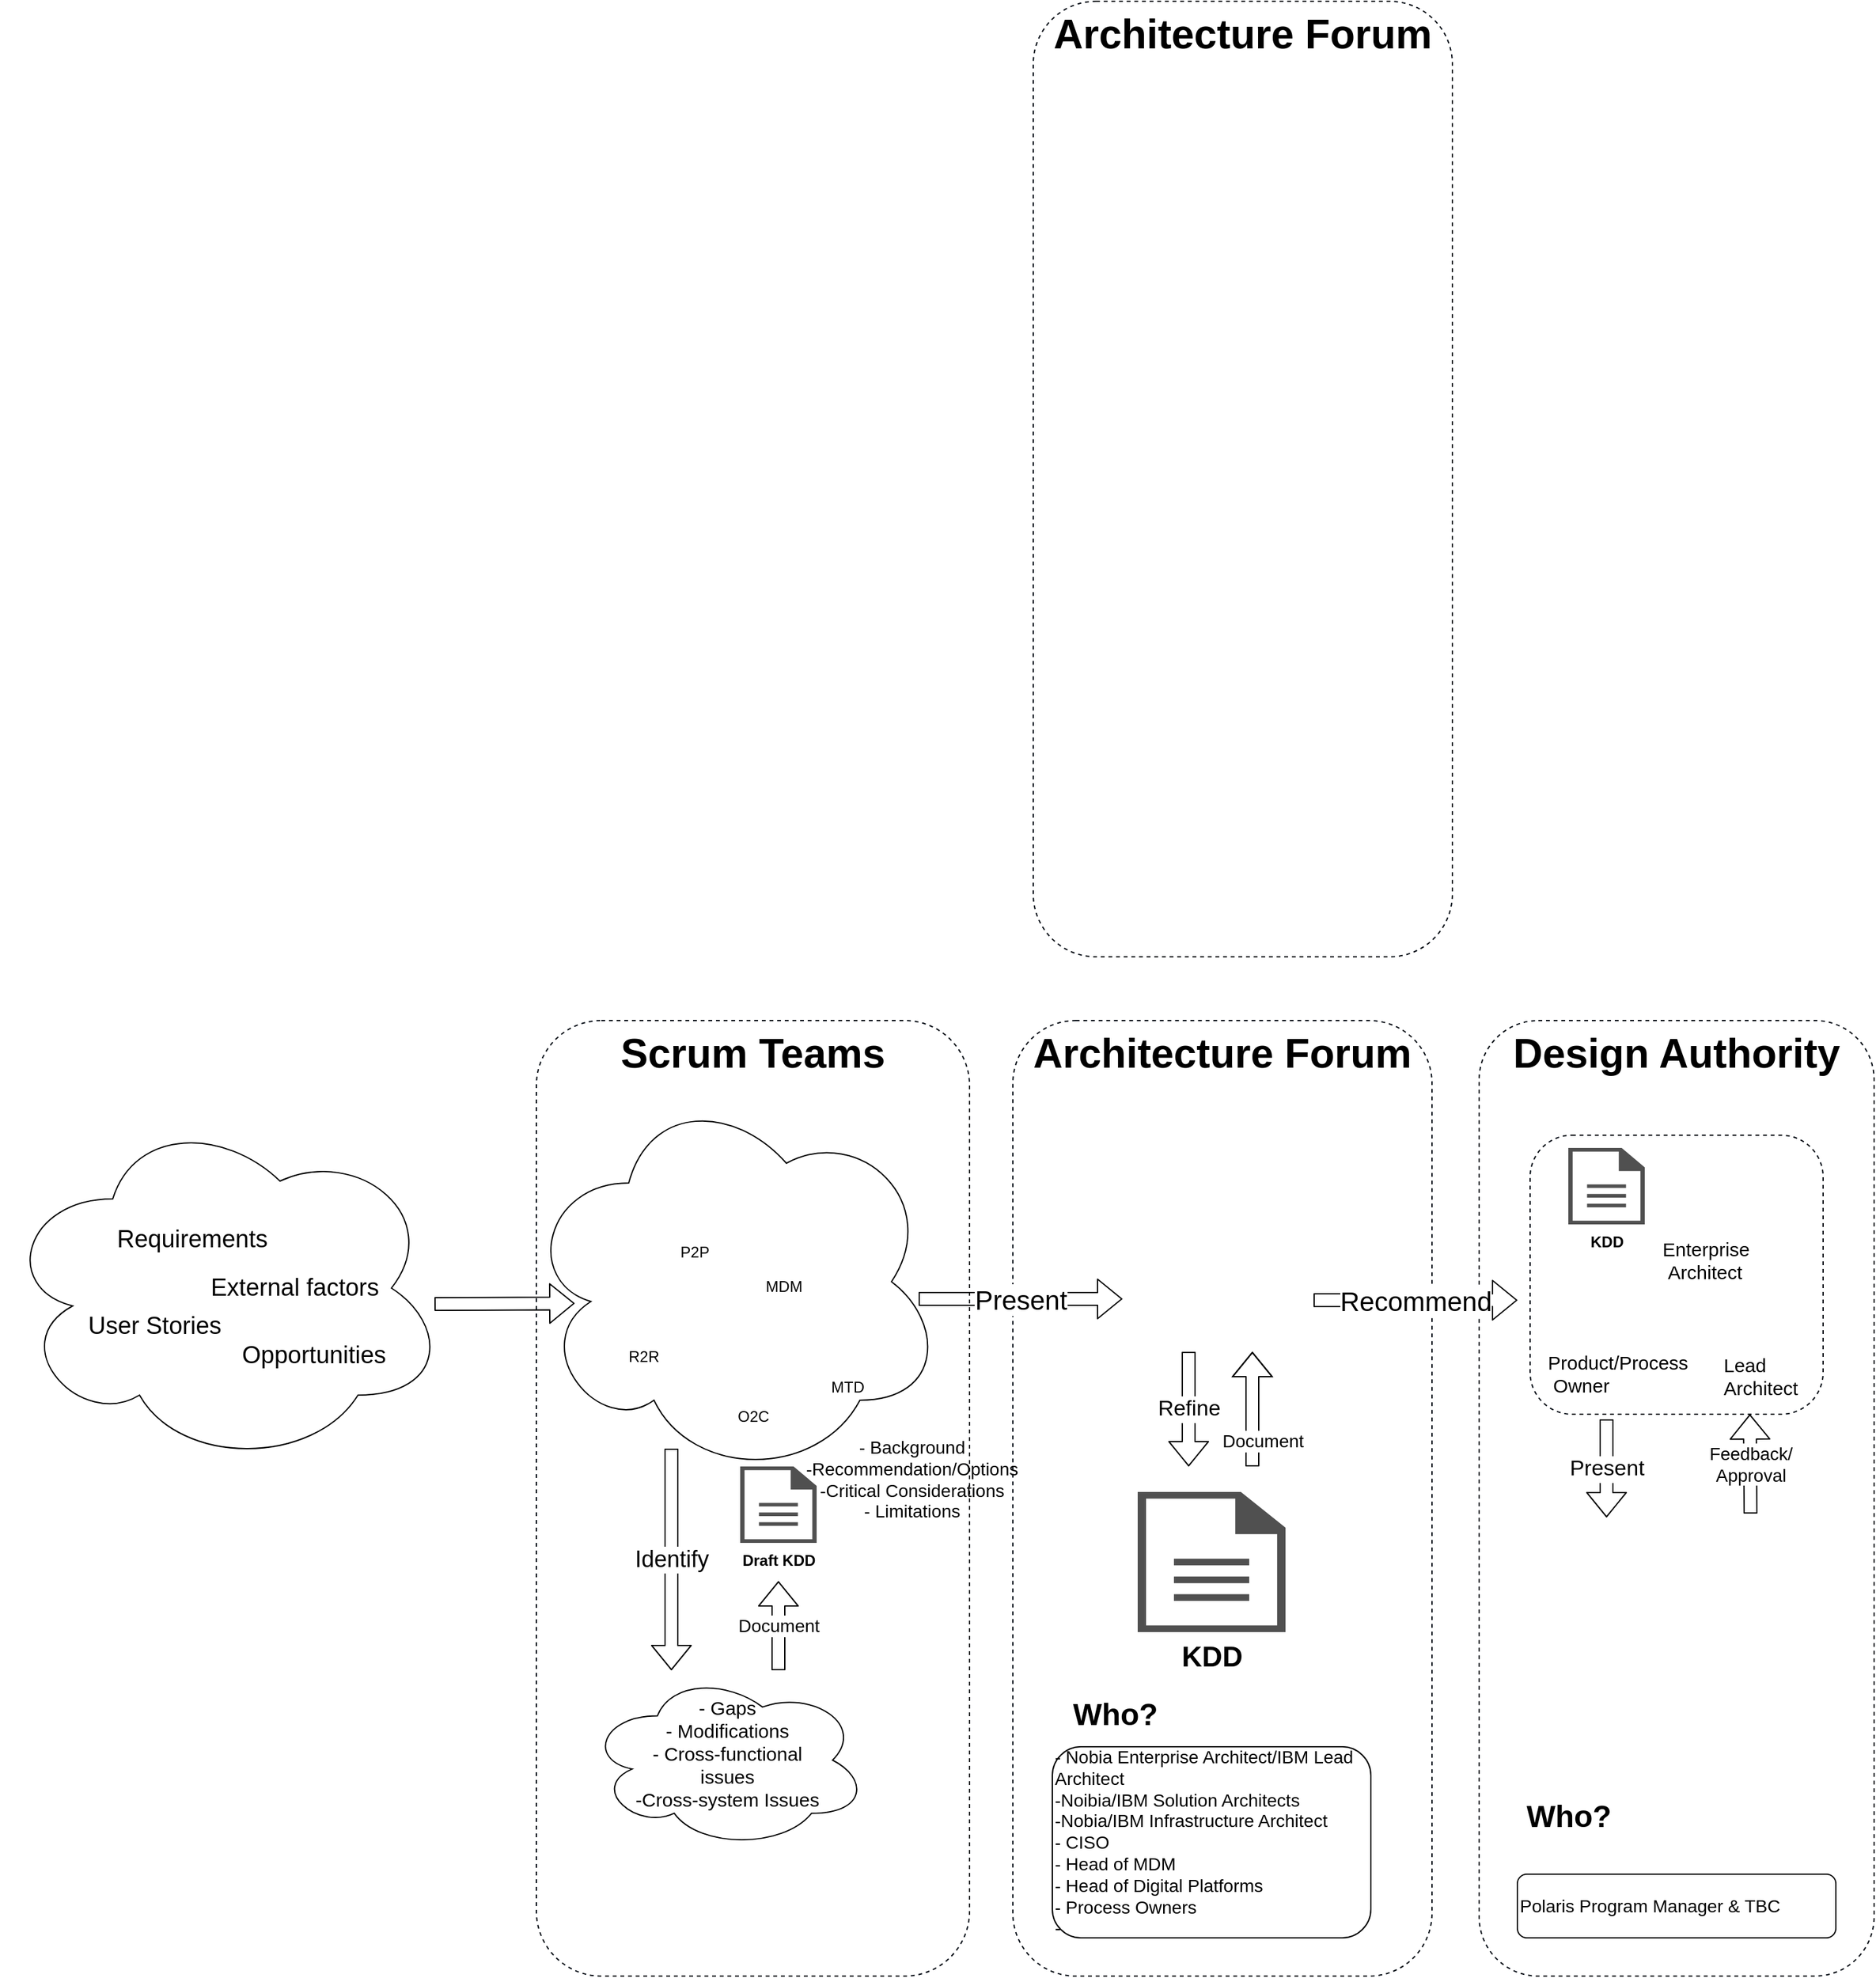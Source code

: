 <mxfile version="14.4.0" type="github" pages="7">
  <diagram id="p20fMa0RP09D1RsRWbcO" name="Overall">
    <mxGraphModel dx="2489" dy="1943" grid="1" gridSize="10" guides="1" tooltips="1" connect="1" arrows="1" fold="1" page="1" pageScale="1" pageWidth="827" pageHeight="1169" math="0" shadow="0">
      <root>
        <mxCell id="0" />
        <mxCell id="1" parent="0" />
        <mxCell id="HSUAWQPKj-lR8qvbmg6g-1" value="&lt;b&gt;Architecture Forum&lt;br&gt;&lt;/b&gt;" style="rounded=1;whiteSpace=wrap;html=1;verticalAlign=top;strokeWidth=1;strokeColor=#020912;dashed=1;fontSize=32;" parent="1" vertex="1">
          <mxGeometry x="374" y="10" width="329" height="750" as="geometry" />
        </mxCell>
        <mxCell id="c99tLSHFBEvujxyDnCjj-26" value="&lt;b&gt;Design Authority&lt;br&gt;&lt;/b&gt;" style="rounded=1;whiteSpace=wrap;html=1;verticalAlign=top;strokeWidth=1;strokeColor=#020912;dashed=1;fontSize=32;" parent="1" vertex="1">
          <mxGeometry x="740" y="10" width="310" height="750" as="geometry" />
        </mxCell>
        <mxCell id="ARf_2Hbt-9Ad1JEPtJ1I-11" value="&lt;b&gt;&lt;br&gt;&lt;/b&gt;" style="rounded=1;whiteSpace=wrap;html=1;verticalAlign=top;strokeWidth=1;strokeColor=#020912;dashed=1;fontSize=32;" parent="1" vertex="1">
          <mxGeometry x="780" y="100" width="230" height="219" as="geometry" />
        </mxCell>
        <mxCell id="c99tLSHFBEvujxyDnCjj-24" value="&lt;b&gt;Scrum Teams&lt;/b&gt;" style="rounded=1;whiteSpace=wrap;html=1;verticalAlign=top;strokeWidth=1;strokeColor=#020912;dashed=1;fontSize=32;" parent="1" vertex="1">
          <mxGeometry y="10" width="340" height="750" as="geometry" />
        </mxCell>
        <mxCell id="c99tLSHFBEvujxyDnCjj-37" value="" style="ellipse;shape=cloud;whiteSpace=wrap;html=1;" parent="1" vertex="1">
          <mxGeometry x="40" y="521" width="220" height="139" as="geometry" />
        </mxCell>
        <mxCell id="c99tLSHFBEvujxyDnCjj-33" value="" style="ellipse;shape=cloud;whiteSpace=wrap;html=1;" parent="1" vertex="1">
          <mxGeometry x="-420" y="80" width="350" height="280" as="geometry" />
        </mxCell>
        <mxCell id="c99tLSHFBEvujxyDnCjj-20" value="" style="ellipse;shape=cloud;whiteSpace=wrap;html=1;" parent="1" vertex="1">
          <mxGeometry x="-10" y="60" width="330" height="310" as="geometry" />
        </mxCell>
        <mxCell id="c99tLSHFBEvujxyDnCjj-5" value="P2P" style="shape=image;html=1;verticalAlign=top;verticalLabelPosition=bottom;labelBackgroundColor=#ffffff;imageAspect=0;aspect=fixed;image=https://cdn4.iconfinder.com/data/icons/business-660/512/17_team_group_meeting_business-128.png" parent="1" vertex="1">
          <mxGeometry x="90" y="110" width="68" height="68" as="geometry" />
        </mxCell>
        <mxCell id="c99tLSHFBEvujxyDnCjj-7" value="MDM" style="shape=image;html=1;verticalAlign=top;verticalLabelPosition=bottom;labelBackgroundColor=#ffffff;imageAspect=0;aspect=fixed;image=https://cdn4.iconfinder.com/data/icons/business-660/512/17_team_group_meeting_business-128.png" parent="1" vertex="1">
          <mxGeometry x="160" y="137" width="68" height="68" as="geometry" />
        </mxCell>
        <mxCell id="c99tLSHFBEvujxyDnCjj-8" value="O2C" style="shape=image;html=1;verticalAlign=top;verticalLabelPosition=bottom;labelBackgroundColor=#ffffff;imageAspect=0;aspect=fixed;image=https://cdn4.iconfinder.com/data/icons/business-660/512/17_team_group_meeting_business-128.png" parent="1" vertex="1">
          <mxGeometry x="136" y="239" width="68" height="68" as="geometry" />
        </mxCell>
        <mxCell id="c99tLSHFBEvujxyDnCjj-9" value="" style="shape=image;html=1;verticalAlign=top;verticalLabelPosition=bottom;labelBackgroundColor=#ffffff;imageAspect=0;aspect=fixed;image=https://cdn2.iconfinder.com/data/icons/entrepreneur-solid-high-risk-high-return/512/Teamwork-128.png" parent="1" vertex="1">
          <mxGeometry x="472" y="132" width="128" height="128" as="geometry" />
        </mxCell>
        <mxCell id="c99tLSHFBEvujxyDnCjj-12" value="Present" style="shape=flexArrow;endArrow=classic;html=1;fontSize=21;" parent="1" edge="1">
          <mxGeometry width="50" height="50" relative="1" as="geometry">
            <mxPoint x="300" y="228.5" as="sourcePoint" />
            <mxPoint x="460" y="228.5" as="targetPoint" />
          </mxGeometry>
        </mxCell>
        <mxCell id="c99tLSHFBEvujxyDnCjj-14" value="" style="shape=image;html=1;verticalAlign=top;verticalLabelPosition=bottom;labelBackgroundColor=#ffffff;imageAspect=0;aspect=fixed;image=https://cdn4.iconfinder.com/data/icons/business-660/512/12_meeting_business_office_team-128.png" parent="1" vertex="1">
          <mxGeometry x="800" y="400" width="190" height="190" as="geometry" />
        </mxCell>
        <mxCell id="c99tLSHFBEvujxyDnCjj-15" value="Recommend" style="shape=flexArrow;endArrow=classic;html=1;fontSize=21;" parent="1" edge="1">
          <mxGeometry width="50" height="50" relative="1" as="geometry">
            <mxPoint x="610" y="229.5" as="sourcePoint" />
            <mxPoint x="770" y="229.5" as="targetPoint" />
          </mxGeometry>
        </mxCell>
        <mxCell id="c99tLSHFBEvujxyDnCjj-21" value="R2R" style="shape=image;html=1;verticalAlign=top;verticalLabelPosition=bottom;labelBackgroundColor=#ffffff;imageAspect=0;aspect=fixed;image=https://cdn4.iconfinder.com/data/icons/business-660/512/17_team_group_meeting_business-128.png" parent="1" vertex="1">
          <mxGeometry x="50" y="192" width="68" height="68" as="geometry" />
        </mxCell>
        <mxCell id="c99tLSHFBEvujxyDnCjj-28" value="- Gaps&lt;br style=&quot;font-size: 15px&quot;&gt;- Modifications&lt;br style=&quot;font-size: 15px&quot;&gt;- Cross-functional issues&lt;br&gt;-Cross-system Issues" style="text;html=1;strokeColor=none;fillColor=none;align=center;verticalAlign=middle;whiteSpace=wrap;rounded=0;fontSize=15;" parent="1" vertex="1">
          <mxGeometry x="70" y="567" width="160" height="35" as="geometry" />
        </mxCell>
        <mxCell id="c99tLSHFBEvujxyDnCjj-29" value="" style="shape=flexArrow;endArrow=classic;html=1;" parent="1" edge="1">
          <mxGeometry width="50" height="50" relative="1" as="geometry">
            <mxPoint x="-80" y="232.5" as="sourcePoint" />
            <mxPoint x="30" y="232" as="targetPoint" />
          </mxGeometry>
        </mxCell>
        <mxCell id="c99tLSHFBEvujxyDnCjj-30" value="Requirements" style="text;html=1;strokeColor=none;fillColor=none;align=center;verticalAlign=middle;whiteSpace=wrap;rounded=0;fontSize=19;" parent="1" vertex="1">
          <mxGeometry x="-290" y="172" width="40" height="20" as="geometry" />
        </mxCell>
        <mxCell id="c99tLSHFBEvujxyDnCjj-34" value="Opportunities" style="text;html=1;align=center;verticalAlign=middle;resizable=0;points=[];autosize=1;fontSize=19;" parent="1" vertex="1">
          <mxGeometry x="-240" y="258" width="130" height="30" as="geometry" />
        </mxCell>
        <mxCell id="c99tLSHFBEvujxyDnCjj-35" value="User Stories" style="text;html=1;align=center;verticalAlign=middle;resizable=0;points=[];autosize=1;fontSize=19;" parent="1" vertex="1">
          <mxGeometry x="-360" y="235" width="120" height="30" as="geometry" />
        </mxCell>
        <mxCell id="c99tLSHFBEvujxyDnCjj-36" value="External factors" style="text;html=1;align=center;verticalAlign=middle;resizable=0;points=[];autosize=1;fontSize=19;" parent="1" vertex="1">
          <mxGeometry x="-265" y="205" width="150" height="30" as="geometry" />
        </mxCell>
        <mxCell id="c99tLSHFBEvujxyDnCjj-40" value="Identify" style="shape=flexArrow;endArrow=classic;html=1;fontSize=18;" parent="1" edge="1">
          <mxGeometry width="50" height="50" relative="1" as="geometry">
            <mxPoint x="106" y="346" as="sourcePoint" />
            <mxPoint x="106" y="520" as="targetPoint" />
          </mxGeometry>
        </mxCell>
        <mxCell id="c99tLSHFBEvujxyDnCjj-44" value="Document" style="shape=flexArrow;endArrow=classic;html=1;fontSize=14;" parent="1" edge="1">
          <mxGeometry width="50" height="50" relative="1" as="geometry">
            <mxPoint x="190" y="520" as="sourcePoint" />
            <mxPoint x="190" y="450" as="targetPoint" />
          </mxGeometry>
        </mxCell>
        <mxCell id="c99tLSHFBEvujxyDnCjj-50" value="&lt;b&gt;Draft KDD&lt;/b&gt;" style="pointerEvents=1;shadow=0;dashed=0;html=1;strokeColor=none;fillColor=#505050;labelPosition=center;verticalLabelPosition=bottom;verticalAlign=top;outlineConnect=0;align=center;shape=mxgraph.office.concepts.document;" parent="1" vertex="1">
          <mxGeometry x="160" y="360" width="60" height="60" as="geometry" />
        </mxCell>
        <mxCell id="c99tLSHFBEvujxyDnCjj-51" value="Refine" style="shape=flexArrow;endArrow=classic;html=1;fontSize=17;" parent="1" edge="1">
          <mxGeometry width="50" height="50" relative="1" as="geometry">
            <mxPoint x="512" y="270" as="sourcePoint" />
            <mxPoint x="512" y="360" as="targetPoint" />
          </mxGeometry>
        </mxCell>
        <mxCell id="c99tLSHFBEvujxyDnCjj-54" value="Document" style="shape=flexArrow;endArrow=classic;html=1;fontSize=14;" parent="1" edge="1">
          <mxGeometry x="-0.333" y="-13" width="50" height="50" relative="1" as="geometry">
            <mxPoint x="562" y="360" as="sourcePoint" />
            <mxPoint x="562" y="270" as="targetPoint" />
            <Array as="points">
              <mxPoint x="562" y="330" />
            </Array>
            <mxPoint x="-5" y="10" as="offset" />
          </mxGeometry>
        </mxCell>
        <mxCell id="ARf_2Hbt-9Ad1JEPtJ1I-3" value="- Background&lt;br style=&quot;font-size: 14px;&quot;&gt;-Recommendation/Options&lt;br style=&quot;font-size: 14px;&quot;&gt;-Critical Considerations&lt;br style=&quot;font-size: 14px;&quot;&gt;- Limitations" style="text;html=1;strokeColor=none;fillColor=none;align=center;verticalAlign=middle;whiteSpace=wrap;rounded=0;fontSize=14;" parent="1" vertex="1">
          <mxGeometry x="200" y="360" width="190" height="20" as="geometry" />
        </mxCell>
        <mxCell id="ARf_2Hbt-9Ad1JEPtJ1I-4" value="&lt;b style=&quot;font-size: 22px;&quot;&gt;KDD&lt;/b&gt;" style="pointerEvents=1;shadow=0;dashed=0;html=1;strokeColor=none;fillColor=#505050;labelPosition=center;verticalLabelPosition=bottom;verticalAlign=top;outlineConnect=0;align=center;shape=mxgraph.office.concepts.document;fontSize=22;" parent="1" vertex="1">
          <mxGeometry x="472" y="380" width="116" height="110" as="geometry" />
        </mxCell>
        <mxCell id="ARf_2Hbt-9Ad1JEPtJ1I-7" value="Product/Process&lt;br style=&quot;font-size: 15px;&quot;&gt;&amp;nbsp;Owner" style="shape=image;html=1;verticalAlign=top;verticalLabelPosition=bottom;labelBackgroundColor=#ffffff;imageAspect=0;aspect=fixed;image=https://cdn2.iconfinder.com/data/icons/people-80/96/Picture22-128.png;align=left;fontSize=15;" parent="1" vertex="1">
          <mxGeometry x="792" y="195" width="68" height="68" as="geometry" />
        </mxCell>
        <mxCell id="ARf_2Hbt-9Ad1JEPtJ1I-8" value="Lead&lt;br style=&quot;font-size: 15px;&quot;&gt;Architect" style="shape=image;html=1;verticalAlign=top;verticalLabelPosition=bottom;labelBackgroundColor=#ffffff;imageAspect=0;aspect=fixed;image=https://cdn2.iconfinder.com/data/icons/people-80/96/Picture22-128.png;align=left;fontSize=15;" parent="1" vertex="1">
          <mxGeometry x="930" y="197" width="68" height="68" as="geometry" />
        </mxCell>
        <mxCell id="ARf_2Hbt-9Ad1JEPtJ1I-9" value="&lt;b&gt;KDD&lt;/b&gt;" style="pointerEvents=1;shadow=0;dashed=0;html=1;strokeColor=none;fillColor=#505050;labelPosition=center;verticalLabelPosition=bottom;verticalAlign=top;outlineConnect=0;align=center;shape=mxgraph.office.concepts.document;" parent="1" vertex="1">
          <mxGeometry x="810" y="110" width="60" height="60" as="geometry" />
        </mxCell>
        <mxCell id="ARf_2Hbt-9Ad1JEPtJ1I-12" value="Present" style="shape=flexArrow;endArrow=classic;html=1;fontSize=17;" parent="1" edge="1">
          <mxGeometry width="50" height="50" relative="1" as="geometry">
            <mxPoint x="840" y="323" as="sourcePoint" />
            <mxPoint x="840" y="400" as="targetPoint" />
          </mxGeometry>
        </mxCell>
        <mxCell id="ARf_2Hbt-9Ad1JEPtJ1I-13" value="Feedback/&lt;br&gt;Approval" style="shape=flexArrow;endArrow=classic;html=1;entryX=0.75;entryY=1;entryDx=0;entryDy=0;fontSize=14;" parent="1" target="ARf_2Hbt-9Ad1JEPtJ1I-11" edge="1">
          <mxGeometry width="50" height="50" relative="1" as="geometry">
            <mxPoint x="953" y="397" as="sourcePoint" />
            <mxPoint x="850" y="410" as="targetPoint" />
          </mxGeometry>
        </mxCell>
        <mxCell id="0OhkkFMMhTjVs_0uCOOg-1" value="Enterprise&lt;br&gt;&amp;nbsp;Architect" style="shape=image;html=1;verticalAlign=top;verticalLabelPosition=bottom;labelBackgroundColor=#ffffff;imageAspect=0;aspect=fixed;image=https://cdn2.iconfinder.com/data/icons/people-80/96/Picture22-128.png;align=left;fontSize=15;" parent="1" vertex="1">
          <mxGeometry x="882" y="106" width="68" height="68" as="geometry" />
        </mxCell>
        <mxCell id="0OhkkFMMhTjVs_0uCOOg-2" value="- Nobia Enterprise Architect/IBM Lead Architect&amp;nbsp;&lt;br&gt;-Noibia/IBM Solution Architects&amp;nbsp;&lt;br&gt;-Nobia/IBM Infrastructure Architect&lt;br&gt;- CISO &lt;br&gt;- Head of MDM&lt;br&gt;- Head of Digital Platforms&amp;nbsp;&lt;br&gt;- Process Owners&amp;nbsp;&lt;br&gt;-" style="rounded=1;whiteSpace=wrap;html=1;fontSize=14;align=left;" parent="1" vertex="1">
          <mxGeometry x="405" y="580" width="250" height="150" as="geometry" />
        </mxCell>
        <mxCell id="0OhkkFMMhTjVs_0uCOOg-3" value="Who?" style="text;html=1;align=center;verticalAlign=middle;resizable=0;points=[];autosize=1;fontSize=24;fontStyle=1" parent="1" vertex="1">
          <mxGeometry x="414" y="540" width="80" height="30" as="geometry" />
        </mxCell>
        <mxCell id="0OhkkFMMhTjVs_0uCOOg-4" value="Polaris Program Manager &amp;amp; TBC" style="rounded=1;whiteSpace=wrap;html=1;fontSize=14;align=left;" parent="1" vertex="1">
          <mxGeometry x="770" y="680" width="250" height="50" as="geometry" />
        </mxCell>
        <mxCell id="0OhkkFMMhTjVs_0uCOOg-5" value="Who?" style="text;html=1;align=center;verticalAlign=middle;resizable=0;points=[];autosize=1;fontSize=24;fontStyle=1" parent="1" vertex="1">
          <mxGeometry x="770" y="620" width="80" height="30" as="geometry" />
        </mxCell>
        <mxCell id="2ho4rguoaOLLhC2lMvx1-2" value="MTD" style="shape=image;html=1;verticalAlign=top;verticalLabelPosition=bottom;labelBackgroundColor=#ffffff;imageAspect=0;aspect=fixed;image=https://cdn4.iconfinder.com/data/icons/business-660/512/17_team_group_meeting_business-128.png" parent="1" vertex="1">
          <mxGeometry x="210" y="216" width="68" height="68" as="geometry" />
        </mxCell>
        <mxCell id="ksYqKjyt33NVd20ohJCP-1" value="&lt;b&gt;Architecture Forum&lt;br&gt;&lt;/b&gt;" style="rounded=1;whiteSpace=wrap;html=1;verticalAlign=top;strokeWidth=1;strokeColor=#020912;dashed=1;fontSize=32;" vertex="1" parent="1">
          <mxGeometry x="390" y="-790" width="329" height="750" as="geometry" />
        </mxCell>
      </root>
    </mxGraphModel>
  </diagram>
  <diagram name="DA" id="npPlVVGVC8gvojWzI7Bi">
    <mxGraphModel dx="1662" dy="774" grid="1" gridSize="10" guides="1" tooltips="1" connect="1" arrows="1" fold="1" page="1" pageScale="1" pageWidth="827" pageHeight="1169" math="0" shadow="0">
      <root>
        <mxCell id="90E6TClhRa6mLpljwidf-0" />
        <mxCell id="90E6TClhRa6mLpljwidf-1" parent="90E6TClhRa6mLpljwidf-0" />
        <mxCell id="90E6TClhRa6mLpljwidf-2" value="&lt;b&gt;Design Authority&lt;br&gt;&lt;/b&gt;" style="rounded=1;whiteSpace=wrap;html=1;verticalAlign=top;strokeWidth=1;strokeColor=#020912;dashed=1;fontSize=32;" parent="90E6TClhRa6mLpljwidf-1" vertex="1">
          <mxGeometry x="740" y="10" width="310" height="870" as="geometry" />
        </mxCell>
        <mxCell id="90E6TClhRa6mLpljwidf-3" value="&lt;b&gt;&lt;br&gt;&lt;/b&gt;" style="rounded=1;whiteSpace=wrap;html=1;verticalAlign=top;strokeWidth=1;strokeColor=#020912;dashed=1;fontSize=32;" parent="90E6TClhRa6mLpljwidf-1" vertex="1">
          <mxGeometry x="780" y="100" width="230" height="219" as="geometry" />
        </mxCell>
        <mxCell id="90E6TClhRa6mLpljwidf-7" value="&lt;b&gt;Architecture&lt;br&gt;Forum&lt;br&gt;&lt;/b&gt;" style="rounded=1;whiteSpace=wrap;html=1;verticalAlign=top;strokeWidth=1;strokeColor=#020912;dashed=1;fontSize=32;" parent="90E6TClhRa6mLpljwidf-1" vertex="1">
          <mxGeometry x="400" y="10" width="270" height="300" as="geometry" />
        </mxCell>
        <mxCell id="90E6TClhRa6mLpljwidf-12" value="" style="shape=image;html=1;verticalAlign=top;verticalLabelPosition=bottom;labelBackgroundColor=#ffffff;imageAspect=0;aspect=fixed;image=https://cdn2.iconfinder.com/data/icons/entrepreneur-solid-high-risk-high-return/512/Teamwork-128.png" parent="90E6TClhRa6mLpljwidf-1" vertex="1">
          <mxGeometry x="472" y="132" width="128" height="128" as="geometry" />
        </mxCell>
        <mxCell id="90E6TClhRa6mLpljwidf-14" value="" style="shape=image;html=1;verticalAlign=top;verticalLabelPosition=bottom;labelBackgroundColor=#ffffff;imageAspect=0;aspect=fixed;image=https://cdn4.iconfinder.com/data/icons/business-660/512/12_meeting_business_office_team-128.png" parent="90E6TClhRa6mLpljwidf-1" vertex="1">
          <mxGeometry x="800" y="400" width="190" height="190" as="geometry" />
        </mxCell>
        <mxCell id="90E6TClhRa6mLpljwidf-15" value="Recommend" style="shape=flexArrow;endArrow=classic;html=1;fontSize=21;" parent="90E6TClhRa6mLpljwidf-1" edge="1">
          <mxGeometry width="50" height="50" relative="1" as="geometry">
            <mxPoint x="610" y="229.5" as="sourcePoint" />
            <mxPoint x="770" y="229.5" as="targetPoint" />
          </mxGeometry>
        </mxCell>
        <mxCell id="90E6TClhRa6mLpljwidf-30" value="Product/Process&lt;br style=&quot;font-size: 15px;&quot;&gt;&amp;nbsp;Owner" style="shape=image;html=1;verticalAlign=top;verticalLabelPosition=bottom;labelBackgroundColor=#ffffff;imageAspect=0;aspect=fixed;image=https://cdn2.iconfinder.com/data/icons/people-80/96/Picture22-128.png;align=left;fontSize=15;" parent="90E6TClhRa6mLpljwidf-1" vertex="1">
          <mxGeometry x="792" y="195" width="68" height="68" as="geometry" />
        </mxCell>
        <mxCell id="90E6TClhRa6mLpljwidf-31" value="Lead&lt;br style=&quot;font-size: 15px;&quot;&gt;Architect" style="shape=image;html=1;verticalAlign=top;verticalLabelPosition=bottom;labelBackgroundColor=#ffffff;imageAspect=0;aspect=fixed;image=https://cdn2.iconfinder.com/data/icons/people-80/96/Picture22-128.png;align=left;fontSize=15;" parent="90E6TClhRa6mLpljwidf-1" vertex="1">
          <mxGeometry x="930" y="197" width="68" height="68" as="geometry" />
        </mxCell>
        <mxCell id="90E6TClhRa6mLpljwidf-32" value="&lt;b&gt;KDD&lt;/b&gt;" style="pointerEvents=1;shadow=0;dashed=0;html=1;strokeColor=none;fillColor=#505050;labelPosition=center;verticalLabelPosition=bottom;verticalAlign=top;outlineConnect=0;align=center;shape=mxgraph.office.concepts.document;" parent="90E6TClhRa6mLpljwidf-1" vertex="1">
          <mxGeometry x="810" y="110" width="60" height="60" as="geometry" />
        </mxCell>
        <mxCell id="90E6TClhRa6mLpljwidf-33" value="Present" style="shape=flexArrow;endArrow=classic;html=1;fontSize=17;" parent="90E6TClhRa6mLpljwidf-1" edge="1">
          <mxGeometry width="50" height="50" relative="1" as="geometry">
            <mxPoint x="840" y="323" as="sourcePoint" />
            <mxPoint x="840" y="400" as="targetPoint" />
          </mxGeometry>
        </mxCell>
        <mxCell id="90E6TClhRa6mLpljwidf-34" value="Feedback/&lt;br&gt;Approval" style="shape=flexArrow;endArrow=classic;html=1;entryX=0.75;entryY=1;entryDx=0;entryDy=0;fontSize=14;" parent="90E6TClhRa6mLpljwidf-1" target="90E6TClhRa6mLpljwidf-3" edge="1">
          <mxGeometry width="50" height="50" relative="1" as="geometry">
            <mxPoint x="953" y="397" as="sourcePoint" />
            <mxPoint x="850" y="410" as="targetPoint" />
          </mxGeometry>
        </mxCell>
        <mxCell id="90E6TClhRa6mLpljwidf-35" value="Enterprise&lt;br&gt;&amp;nbsp;Architect" style="shape=image;html=1;verticalAlign=top;verticalLabelPosition=bottom;labelBackgroundColor=#ffffff;imageAspect=0;aspect=fixed;image=https://cdn2.iconfinder.com/data/icons/people-80/96/Picture22-128.png;align=left;fontSize=15;" parent="90E6TClhRa6mLpljwidf-1" vertex="1">
          <mxGeometry x="882" y="106" width="68" height="68" as="geometry" />
        </mxCell>
        <mxCell id="90E6TClhRa6mLpljwidf-38" value="- CIO&lt;br&gt;- CISO&amp;nbsp;&lt;br&gt;- Head of Infrastructure&lt;br&gt;- Polaris Program Manager&lt;br&gt;- Heads of Regional IT&lt;br&gt;- Systems Integrator&lt;br&gt;- Head of Master Data&lt;br&gt;- Head of BI&lt;br&gt;- Product Owners" style="rounded=1;whiteSpace=wrap;html=1;fontSize=14;align=left;" parent="90E6TClhRa6mLpljwidf-1" vertex="1">
          <mxGeometry x="770" y="680" width="250" height="170" as="geometry" />
        </mxCell>
        <mxCell id="90E6TClhRa6mLpljwidf-39" value="Who?" style="text;html=1;align=center;verticalAlign=middle;resizable=0;points=[];autosize=1;fontSize=24;fontStyle=1" parent="90E6TClhRa6mLpljwidf-1" vertex="1">
          <mxGeometry x="770" y="620" width="80" height="30" as="geometry" />
        </mxCell>
      </root>
    </mxGraphModel>
  </diagram>
  <diagram name="Architecture Forum" id="BOitVH5EG3pJBqvGLq6d">
    <mxGraphModel dx="2489" dy="774" grid="1" gridSize="10" guides="1" tooltips="1" connect="1" arrows="1" fold="1" page="1" pageScale="1" pageWidth="827" pageHeight="1169" math="0" shadow="0">
      <root>
        <mxCell id="QH_epvFOXvMfQ3F0n1xM-0" />
        <mxCell id="QH_epvFOXvMfQ3F0n1xM-1" parent="QH_epvFOXvMfQ3F0n1xM-0" />
        <mxCell id="QH_epvFOXvMfQ3F0n1xM-4" value="&lt;b&gt;Product Teams&lt;/b&gt;" style="rounded=1;whiteSpace=wrap;html=1;verticalAlign=top;strokeWidth=1;strokeColor=#020912;dashed=1;fontSize=32;" parent="QH_epvFOXvMfQ3F0n1xM-1" vertex="1">
          <mxGeometry y="10" width="340" height="400" as="geometry" />
        </mxCell>
        <mxCell id="QH_epvFOXvMfQ3F0n1xM-7" value="&lt;b&gt;Architecture&lt;br&gt;Forum&lt;br&gt;&lt;/b&gt;" style="rounded=1;whiteSpace=wrap;html=1;verticalAlign=top;strokeWidth=1;strokeColor=#020912;dashed=1;fontSize=32;" parent="QH_epvFOXvMfQ3F0n1xM-1" vertex="1">
          <mxGeometry x="400" y="10" width="270" height="790" as="geometry" />
        </mxCell>
        <mxCell id="QH_epvFOXvMfQ3F0n1xM-8" value="" style="ellipse;shape=cloud;whiteSpace=wrap;html=1;" parent="QH_epvFOXvMfQ3F0n1xM-1" vertex="1">
          <mxGeometry x="-10" y="60" width="330" height="310" as="geometry" />
        </mxCell>
        <mxCell id="QH_epvFOXvMfQ3F0n1xM-9" value="P2P" style="shape=image;html=1;verticalAlign=top;verticalLabelPosition=bottom;labelBackgroundColor=#ffffff;imageAspect=0;aspect=fixed;image=https://cdn4.iconfinder.com/data/icons/business-660/512/17_team_group_meeting_business-128.png" parent="QH_epvFOXvMfQ3F0n1xM-1" vertex="1">
          <mxGeometry x="90" y="110" width="68" height="68" as="geometry" />
        </mxCell>
        <mxCell id="QH_epvFOXvMfQ3F0n1xM-10" value="MDM" style="shape=image;html=1;verticalAlign=top;verticalLabelPosition=bottom;labelBackgroundColor=#ffffff;imageAspect=0;aspect=fixed;image=https://cdn4.iconfinder.com/data/icons/business-660/512/17_team_group_meeting_business-128.png" parent="QH_epvFOXvMfQ3F0n1xM-1" vertex="1">
          <mxGeometry x="190" y="149" width="68" height="68" as="geometry" />
        </mxCell>
        <mxCell id="QH_epvFOXvMfQ3F0n1xM-11" value="O2C" style="shape=image;html=1;verticalAlign=top;verticalLabelPosition=bottom;labelBackgroundColor=#ffffff;imageAspect=0;aspect=fixed;image=https://cdn4.iconfinder.com/data/icons/business-660/512/17_team_group_meeting_business-128.png" parent="QH_epvFOXvMfQ3F0n1xM-1" vertex="1">
          <mxGeometry x="136" y="239" width="68" height="68" as="geometry" />
        </mxCell>
        <mxCell id="QH_epvFOXvMfQ3F0n1xM-12" value="" style="shape=image;html=1;verticalAlign=top;verticalLabelPosition=bottom;labelBackgroundColor=#ffffff;imageAspect=0;aspect=fixed;image=https://cdn2.iconfinder.com/data/icons/entrepreneur-solid-high-risk-high-return/512/Teamwork-128.png" parent="QH_epvFOXvMfQ3F0n1xM-1" vertex="1">
          <mxGeometry x="472" y="132" width="128" height="128" as="geometry" />
        </mxCell>
        <mxCell id="QH_epvFOXvMfQ3F0n1xM-13" value="Present" style="shape=flexArrow;endArrow=classic;html=1;fontSize=21;" parent="QH_epvFOXvMfQ3F0n1xM-1" edge="1">
          <mxGeometry width="50" height="50" relative="1" as="geometry">
            <mxPoint x="300" y="228.5" as="sourcePoint" />
            <mxPoint x="460" y="228.5" as="targetPoint" />
          </mxGeometry>
        </mxCell>
        <mxCell id="QH_epvFOXvMfQ3F0n1xM-16" value="R2R" style="shape=image;html=1;verticalAlign=top;verticalLabelPosition=bottom;labelBackgroundColor=#ffffff;imageAspect=0;aspect=fixed;image=https://cdn4.iconfinder.com/data/icons/business-660/512/17_team_group_meeting_business-128.png" parent="QH_epvFOXvMfQ3F0n1xM-1" vertex="1">
          <mxGeometry x="50" y="192" width="68" height="68" as="geometry" />
        </mxCell>
        <mxCell id="QH_epvFOXvMfQ3F0n1xM-25" value="&lt;b&gt;Draft KDD&lt;/b&gt;" style="pointerEvents=1;shadow=0;dashed=0;html=1;strokeColor=none;fillColor=#505050;labelPosition=center;verticalLabelPosition=bottom;verticalAlign=top;outlineConnect=0;align=center;shape=mxgraph.office.concepts.document;" parent="QH_epvFOXvMfQ3F0n1xM-1" vertex="1">
          <mxGeometry x="300" y="137" width="60" height="60" as="geometry" />
        </mxCell>
        <mxCell id="QH_epvFOXvMfQ3F0n1xM-26" value="Refine" style="shape=flexArrow;endArrow=classic;html=1;fontSize=17;" parent="QH_epvFOXvMfQ3F0n1xM-1" edge="1">
          <mxGeometry width="50" height="50" relative="1" as="geometry">
            <mxPoint x="512" y="270" as="sourcePoint" />
            <mxPoint x="512" y="360" as="targetPoint" />
          </mxGeometry>
        </mxCell>
        <mxCell id="QH_epvFOXvMfQ3F0n1xM-27" value="Document" style="shape=flexArrow;endArrow=classic;html=1;fontSize=14;" parent="QH_epvFOXvMfQ3F0n1xM-1" edge="1">
          <mxGeometry x="-0.333" y="-13" width="50" height="50" relative="1" as="geometry">
            <mxPoint x="562" y="360" as="sourcePoint" />
            <mxPoint x="562" y="270" as="targetPoint" />
            <Array as="points">
              <mxPoint x="562" y="330" />
            </Array>
            <mxPoint x="-5" y="10" as="offset" />
          </mxGeometry>
        </mxCell>
        <mxCell id="QH_epvFOXvMfQ3F0n1xM-29" value="&lt;b style=&quot;font-size: 22px;&quot;&gt;KDD&lt;/b&gt;" style="pointerEvents=1;shadow=0;dashed=0;html=1;strokeColor=none;fillColor=#505050;labelPosition=center;verticalLabelPosition=bottom;verticalAlign=top;outlineConnect=0;align=center;shape=mxgraph.office.concepts.document;fontSize=22;" parent="QH_epvFOXvMfQ3F0n1xM-1" vertex="1">
          <mxGeometry x="472" y="380" width="116" height="110" as="geometry" />
        </mxCell>
        <mxCell id="QH_epvFOXvMfQ3F0n1xM-36" value="- Nobia Enterprise Architect (Mandatory)&lt;br&gt;-Noibia Solution Architects (Optional)&lt;br&gt;-Nobia Infrastructure Architect (Optional)&lt;br&gt;- CISO (at request)&lt;br&gt;- Head of MDM (at request)&lt;br&gt;- Head of Digital Platforms (at request)&lt;br&gt;-Product/Process Owners (at request)&lt;br&gt;-Systems Integrator - Lead Architect (at request)" style="rounded=1;whiteSpace=wrap;html=1;fontSize=14;align=left;" parent="QH_epvFOXvMfQ3F0n1xM-1" vertex="1">
          <mxGeometry x="410" y="570" width="250" height="200" as="geometry" />
        </mxCell>
        <mxCell id="QH_epvFOXvMfQ3F0n1xM-37" value="Who?" style="text;html=1;align=center;verticalAlign=middle;resizable=0;points=[];autosize=1;fontSize=24;fontStyle=1" parent="QH_epvFOXvMfQ3F0n1xM-1" vertex="1">
          <mxGeometry x="414" y="530" width="80" height="30" as="geometry" />
        </mxCell>
      </root>
    </mxGraphModel>
  </diagram>
  <diagram name="Product Teams" id="099WtRSie5R1-pHzUrGq">
    <mxGraphModel dx="2489" dy="774" grid="1" gridSize="10" guides="1" tooltips="1" connect="1" arrows="1" fold="1" page="1" pageScale="1" pageWidth="827" pageHeight="1169" math="0" shadow="0">
      <root>
        <mxCell id="w9mMeY8VKFgYGcu_L2-A-0" />
        <mxCell id="w9mMeY8VKFgYGcu_L2-A-1" parent="w9mMeY8VKFgYGcu_L2-A-0" />
        <mxCell id="w9mMeY8VKFgYGcu_L2-A-4" value="&lt;b&gt;Product Teams&lt;/b&gt;" style="rounded=1;whiteSpace=wrap;html=1;verticalAlign=top;strokeWidth=1;strokeColor=#020912;dashed=1;fontSize=32;" parent="w9mMeY8VKFgYGcu_L2-A-1" vertex="1">
          <mxGeometry y="10" width="340" height="670" as="geometry" />
        </mxCell>
        <mxCell id="w9mMeY8VKFgYGcu_L2-A-8" value="" style="ellipse;shape=cloud;whiteSpace=wrap;html=1;" parent="w9mMeY8VKFgYGcu_L2-A-1" vertex="1">
          <mxGeometry x="-10" y="60" width="330" height="310" as="geometry" />
        </mxCell>
        <mxCell id="w9mMeY8VKFgYGcu_L2-A-9" value="P2P" style="shape=image;html=1;verticalAlign=top;verticalLabelPosition=bottom;labelBackgroundColor=#ffffff;imageAspect=0;aspect=fixed;image=https://cdn4.iconfinder.com/data/icons/business-660/512/17_team_group_meeting_business-128.png" parent="w9mMeY8VKFgYGcu_L2-A-1" vertex="1">
          <mxGeometry x="90" y="110" width="68" height="68" as="geometry" />
        </mxCell>
        <mxCell id="w9mMeY8VKFgYGcu_L2-A-10" value="MDM" style="shape=image;html=1;verticalAlign=top;verticalLabelPosition=bottom;labelBackgroundColor=#ffffff;imageAspect=0;aspect=fixed;image=https://cdn4.iconfinder.com/data/icons/business-660/512/17_team_group_meeting_business-128.png" parent="w9mMeY8VKFgYGcu_L2-A-1" vertex="1">
          <mxGeometry x="190" y="149" width="68" height="68" as="geometry" />
        </mxCell>
        <mxCell id="w9mMeY8VKFgYGcu_L2-A-11" value="O2C" style="shape=image;html=1;verticalAlign=top;verticalLabelPosition=bottom;labelBackgroundColor=#ffffff;imageAspect=0;aspect=fixed;image=https://cdn4.iconfinder.com/data/icons/business-660/512/17_team_group_meeting_business-128.png" parent="w9mMeY8VKFgYGcu_L2-A-1" vertex="1">
          <mxGeometry x="136" y="239" width="68" height="68" as="geometry" />
        </mxCell>
        <mxCell id="w9mMeY8VKFgYGcu_L2-A-16" value="R2R" style="shape=image;html=1;verticalAlign=top;verticalLabelPosition=bottom;labelBackgroundColor=#ffffff;imageAspect=0;aspect=fixed;image=https://cdn4.iconfinder.com/data/icons/business-660/512/17_team_group_meeting_business-128.png" parent="w9mMeY8VKFgYGcu_L2-A-1" vertex="1">
          <mxGeometry x="50" y="192" width="68" height="68" as="geometry" />
        </mxCell>
        <mxCell id="w9mMeY8VKFgYGcu_L2-A-17" value="- Gaps&lt;br style=&quot;font-size: 15px&quot;&gt;- Modifications&lt;br style=&quot;font-size: 15px&quot;&gt;- Cross-functional issues&lt;br&gt;-Cross-system Issues" style="text;html=1;strokeColor=none;fillColor=none;align=center;verticalAlign=middle;whiteSpace=wrap;rounded=0;fontSize=15;" parent="w9mMeY8VKFgYGcu_L2-A-1" vertex="1">
          <mxGeometry x="160" y="583" width="160" height="35" as="geometry" />
        </mxCell>
        <mxCell id="w9mMeY8VKFgYGcu_L2-A-23" value="Document" style="shape=flexArrow;endArrow=classic;html=1;fontSize=18;" parent="w9mMeY8VKFgYGcu_L2-A-1" edge="1">
          <mxGeometry width="50" height="50" relative="1" as="geometry">
            <mxPoint x="106" y="346" as="sourcePoint" />
            <mxPoint x="106" y="520" as="targetPoint" />
          </mxGeometry>
        </mxCell>
        <mxCell id="w9mMeY8VKFgYGcu_L2-A-24" value="Document" style="shape=flexArrow;endArrow=classic;html=1;fontSize=14;" parent="w9mMeY8VKFgYGcu_L2-A-1" edge="1">
          <mxGeometry width="50" height="50" relative="1" as="geometry">
            <mxPoint x="190" y="520" as="sourcePoint" />
            <mxPoint x="190" y="450" as="targetPoint" />
          </mxGeometry>
        </mxCell>
        <mxCell id="w9mMeY8VKFgYGcu_L2-A-25" value="&lt;b&gt;Draft KDD&lt;/b&gt;" style="pointerEvents=1;shadow=0;dashed=0;html=1;strokeColor=none;fillColor=#505050;labelPosition=center;verticalLabelPosition=bottom;verticalAlign=top;outlineConnect=0;align=center;shape=mxgraph.office.concepts.document;" parent="w9mMeY8VKFgYGcu_L2-A-1" vertex="1">
          <mxGeometry x="160" y="360" width="60" height="60" as="geometry" />
        </mxCell>
        <mxCell id="w9mMeY8VKFgYGcu_L2-A-28" value="- Background&lt;br style=&quot;font-size: 14px;&quot;&gt;-Recommendation/Options&lt;br style=&quot;font-size: 14px;&quot;&gt;-Critical Considerations&lt;br style=&quot;font-size: 14px;&quot;&gt;- Limitations" style="text;html=1;strokeColor=none;fillColor=none;align=center;verticalAlign=middle;whiteSpace=wrap;rounded=0;fontSize=14;" parent="w9mMeY8VKFgYGcu_L2-A-1" vertex="1">
          <mxGeometry x="200" y="360" width="200" height="20" as="geometry" />
        </mxCell>
        <mxCell id="w9mMeY8VKFgYGcu_L2-A-43" value="Decision Log" style="shape=datastore;whiteSpace=wrap;html=1;" parent="w9mMeY8VKFgYGcu_L2-A-1" vertex="1">
          <mxGeometry x="48" y="520" width="110" height="98" as="geometry" />
        </mxCell>
      </root>
    </mxGraphModel>
  </diagram>
  <diagram name="Process" id="Z_CHU5V8lkBAndkOCjb0">
    <mxGraphModel dx="2489" dy="1943" grid="1" gridSize="10" guides="1" tooltips="1" connect="1" arrows="1" fold="1" page="1" pageScale="1" pageWidth="827" pageHeight="1169" math="0" shadow="0">
      <root>
        <mxCell id="rdhEyoai0Fe_zNciIaCp-0" />
        <mxCell id="rdhEyoai0Fe_zNciIaCp-1" parent="rdhEyoai0Fe_zNciIaCp-0" />
        <mxCell id="rdhEyoai0Fe_zNciIaCp-2" value="&lt;b&gt;Design Authority&lt;br&gt;&lt;/b&gt;" style="rounded=1;whiteSpace=wrap;html=1;verticalAlign=top;strokeWidth=1;strokeColor=#020912;dashed=1;fontSize=32;" parent="rdhEyoai0Fe_zNciIaCp-1" vertex="1">
          <mxGeometry x="740" y="10" width="310" height="380" as="geometry" />
        </mxCell>
        <mxCell id="rdhEyoai0Fe_zNciIaCp-7" value="&lt;b&gt;Architecture&lt;br&gt;Forum&lt;br&gt;&lt;/b&gt;" style="rounded=1;whiteSpace=wrap;html=1;verticalAlign=top;strokeWidth=1;strokeColor=#020912;dashed=1;fontSize=32;" parent="rdhEyoai0Fe_zNciIaCp-1" vertex="1">
          <mxGeometry x="370" y="10" width="320" height="380" as="geometry" />
        </mxCell>
        <mxCell id="rdhEyoai0Fe_zNciIaCp-12" value="" style="shape=image;html=1;verticalAlign=top;verticalLabelPosition=bottom;labelBackgroundColor=#ffffff;imageAspect=0;aspect=fixed;image=https://cdn2.iconfinder.com/data/icons/entrepreneur-solid-high-risk-high-return/512/Teamwork-128.png" parent="rdhEyoai0Fe_zNciIaCp-1" vertex="1">
          <mxGeometry x="472" y="160" width="128" height="128" as="geometry" />
        </mxCell>
        <mxCell id="rdhEyoai0Fe_zNciIaCp-13" value="" style="shape=flexArrow;endArrow=classic;html=1;fontSize=21;exitX=1;exitY=0.5;exitDx=0;exitDy=0;" parent="rdhEyoai0Fe_zNciIaCp-1" edge="1" source="rdhEyoai0Fe_zNciIaCp-4">
          <mxGeometry width="50" height="50" relative="1" as="geometry">
            <mxPoint x="300" y="228.5" as="sourcePoint" />
            <mxPoint x="460" y="228.5" as="targetPoint" />
            <Array as="points">
              <mxPoint x="320" y="50" />
              <mxPoint x="320" y="229" />
            </Array>
          </mxGeometry>
        </mxCell>
        <mxCell id="rdhEyoai0Fe_zNciIaCp-14" value="" style="shape=image;html=1;verticalAlign=top;verticalLabelPosition=bottom;labelBackgroundColor=#ffffff;imageAspect=0;aspect=fixed;image=https://cdn4.iconfinder.com/data/icons/business-660/512/12_meeting_business_office_team-128.png" parent="rdhEyoai0Fe_zNciIaCp-1" vertex="1">
          <mxGeometry x="800" y="120" width="190" height="190" as="geometry" />
        </mxCell>
        <mxCell id="rdhEyoai0Fe_zNciIaCp-15" value="" style="shape=flexArrow;endArrow=classic;html=1;fontSize=21;" parent="rdhEyoai0Fe_zNciIaCp-1" edge="1">
          <mxGeometry width="50" height="50" relative="1" as="geometry">
            <mxPoint x="610" y="229.5" as="sourcePoint" />
            <mxPoint x="770" y="229.5" as="targetPoint" />
          </mxGeometry>
        </mxCell>
        <mxCell id="9BfNjylAGDUNKjcSaxAZ-2" value="&lt;b&gt;Other Change Streams&lt;br&gt;&lt;/b&gt;" style="rounded=1;whiteSpace=wrap;html=1;verticalAlign=top;strokeWidth=1;strokeColor=#020912;dashed=1;fontSize=32;" vertex="1" parent="rdhEyoai0Fe_zNciIaCp-1">
          <mxGeometry x="-90" y="320" width="340" height="380" as="geometry" />
        </mxCell>
        <mxCell id="9BfNjylAGDUNKjcSaxAZ-3" value="" style="group" vertex="1" connectable="0" parent="rdhEyoai0Fe_zNciIaCp-1">
          <mxGeometry x="-90" y="-140" width="340" height="380" as="geometry" />
        </mxCell>
        <mxCell id="rdhEyoai0Fe_zNciIaCp-4" value="&lt;b&gt;Polaris Scrum&lt;br&gt;&amp;nbsp;Teams&lt;/b&gt;" style="rounded=1;whiteSpace=wrap;html=1;verticalAlign=top;strokeWidth=1;strokeColor=#020912;dashed=1;fontSize=32;" parent="9BfNjylAGDUNKjcSaxAZ-3" vertex="1">
          <mxGeometry width="340" height="380" as="geometry" />
        </mxCell>
        <mxCell id="rdhEyoai0Fe_zNciIaCp-8" value="" style="ellipse;shape=cloud;whiteSpace=wrap;html=1;" parent="9BfNjylAGDUNKjcSaxAZ-3" vertex="1">
          <mxGeometry y="50" width="330" height="310" as="geometry" />
        </mxCell>
        <mxCell id="rdhEyoai0Fe_zNciIaCp-9" value="P2P" style="shape=image;html=1;verticalAlign=top;verticalLabelPosition=bottom;labelBackgroundColor=#ffffff;imageAspect=0;aspect=fixed;image=https://cdn4.iconfinder.com/data/icons/business-660/512/17_team_group_meeting_business-128.png" parent="9BfNjylAGDUNKjcSaxAZ-3" vertex="1">
          <mxGeometry x="100" y="100" width="68" height="68" as="geometry" />
        </mxCell>
        <mxCell id="rdhEyoai0Fe_zNciIaCp-10" value="MDM" style="shape=image;html=1;verticalAlign=top;verticalLabelPosition=bottom;labelBackgroundColor=#ffffff;imageAspect=0;aspect=fixed;image=https://cdn4.iconfinder.com/data/icons/business-660/512/17_team_group_meeting_business-128.png" parent="9BfNjylAGDUNKjcSaxAZ-3" vertex="1">
          <mxGeometry x="190" y="127" width="68" height="68" as="geometry" />
        </mxCell>
        <mxCell id="rdhEyoai0Fe_zNciIaCp-11" value="O2C" style="shape=image;html=1;verticalAlign=top;verticalLabelPosition=bottom;labelBackgroundColor=#ffffff;imageAspect=0;aspect=fixed;image=https://cdn4.iconfinder.com/data/icons/business-660/512/17_team_group_meeting_business-128.png" parent="9BfNjylAGDUNKjcSaxAZ-3" vertex="1">
          <mxGeometry x="146" y="229" width="68" height="68" as="geometry" />
        </mxCell>
        <mxCell id="rdhEyoai0Fe_zNciIaCp-16" value="R2R" style="shape=image;html=1;verticalAlign=top;verticalLabelPosition=bottom;labelBackgroundColor=#ffffff;imageAspect=0;aspect=fixed;image=https://cdn4.iconfinder.com/data/icons/business-660/512/17_team_group_meeting_business-128.png" parent="9BfNjylAGDUNKjcSaxAZ-3" vertex="1">
          <mxGeometry x="60" y="182" width="68" height="68" as="geometry" />
        </mxCell>
        <mxCell id="9BfNjylAGDUNKjcSaxAZ-0" value="&lt;b style=&quot;font-size: 22px&quot;&gt;KDD&#39;s&lt;/b&gt;" style="pointerEvents=1;shadow=0;dashed=0;html=1;strokeColor=none;fillColor=#505050;labelPosition=center;verticalLabelPosition=bottom;verticalAlign=top;outlineConnect=0;align=center;shape=mxgraph.office.concepts.document;fontSize=22;" vertex="1" parent="9BfNjylAGDUNKjcSaxAZ-3">
          <mxGeometry x="270" y="310" width="50" height="58" as="geometry" />
        </mxCell>
        <mxCell id="9BfNjylAGDUNKjcSaxAZ-1" value="MTD" style="shape=image;html=1;verticalAlign=top;verticalLabelPosition=bottom;labelBackgroundColor=#ffffff;imageAspect=0;aspect=fixed;image=https://cdn4.iconfinder.com/data/icons/business-660/512/17_team_group_meeting_business-128.png" vertex="1" parent="9BfNjylAGDUNKjcSaxAZ-3">
          <mxGeometry x="222" y="210" width="68" height="68" as="geometry" />
        </mxCell>
        <mxCell id="9BfNjylAGDUNKjcSaxAZ-4" value="" style="shape=flexArrow;endArrow=classic;html=1;fontSize=21;exitX=1;exitY=0.5;exitDx=0;exitDy=0;entryX=0.281;entryY=0.684;entryDx=0;entryDy=0;entryPerimeter=0;" edge="1" parent="rdhEyoai0Fe_zNciIaCp-1" target="rdhEyoai0Fe_zNciIaCp-7">
          <mxGeometry width="50" height="50" relative="1" as="geometry">
            <mxPoint x="250" y="521" as="sourcePoint" />
            <mxPoint x="460" y="699.5" as="targetPoint" />
            <Array as="points">
              <mxPoint x="320" y="521" />
              <mxPoint x="320" y="270" />
            </Array>
          </mxGeometry>
        </mxCell>
        <mxCell id="9BfNjylAGDUNKjcSaxAZ-5" value="&lt;b style=&quot;font-size: 22px&quot;&gt;&amp;nbsp;&quot;Big&quot;&lt;br&gt;&amp;nbsp;Changes&lt;/b&gt;" style="pointerEvents=1;shadow=0;dashed=0;html=1;strokeColor=none;fillColor=#505050;labelPosition=center;verticalLabelPosition=bottom;verticalAlign=top;outlineConnect=0;align=center;shape=mxgraph.office.concepts.document;fontSize=22;" vertex="1" parent="rdhEyoai0Fe_zNciIaCp-1">
          <mxGeometry x="220" y="350" width="50" height="58" as="geometry" />
        </mxCell>
        <mxCell id="9BfNjylAGDUNKjcSaxAZ-13" value="" style="ellipse;shape=cloud;whiteSpace=wrap;html=1;" vertex="1" parent="rdhEyoai0Fe_zNciIaCp-1">
          <mxGeometry x="-90" y="380" width="330" height="310" as="geometry" />
        </mxCell>
        <mxCell id="9BfNjylAGDUNKjcSaxAZ-14" value="BI" style="shape=image;html=1;verticalAlign=top;verticalLabelPosition=bottom;labelBackgroundColor=#ffffff;imageAspect=0;aspect=fixed;image=https://cdn4.iconfinder.com/data/icons/business-660/512/17_team_group_meeting_business-128.png" vertex="1" parent="rdhEyoai0Fe_zNciIaCp-1">
          <mxGeometry x="30" y="450" width="68" height="68" as="geometry" />
        </mxCell>
        <mxCell id="9BfNjylAGDUNKjcSaxAZ-15" value="BAU" style="shape=image;html=1;verticalAlign=top;verticalLabelPosition=bottom;labelBackgroundColor=#ffffff;imageAspect=0;aspect=fixed;image=https://cdn4.iconfinder.com/data/icons/business-660/512/17_team_group_meeting_business-128.png" vertex="1" parent="rdhEyoai0Fe_zNciIaCp-1">
          <mxGeometry x="110" y="480" width="68" height="68" as="geometry" />
        </mxCell>
        <mxCell id="9BfNjylAGDUNKjcSaxAZ-16" value="A2" style="shape=image;html=1;verticalAlign=top;verticalLabelPosition=bottom;labelBackgroundColor=#ffffff;imageAspect=0;aspect=fixed;image=https://cdn4.iconfinder.com/data/icons/business-660/512/17_team_group_meeting_business-128.png" vertex="1" parent="rdhEyoai0Fe_zNciIaCp-1">
          <mxGeometry x="-20" y="522" width="68" height="68" as="geometry" />
        </mxCell>
        <mxCell id="9BfNjylAGDUNKjcSaxAZ-17" value="Digital" style="shape=image;html=1;verticalAlign=top;verticalLabelPosition=bottom;labelBackgroundColor=#ffffff;imageAspect=0;aspect=fixed;image=https://cdn4.iconfinder.com/data/icons/business-660/512/17_team_group_meeting_business-128.png" vertex="1" parent="rdhEyoai0Fe_zNciIaCp-1">
          <mxGeometry x="60" y="560" width="68" height="68" as="geometry" />
        </mxCell>
      </root>
    </mxGraphModel>
  </diagram>
  <diagram id="JwXX_6g9EZMtV0hlzqTo" name="Product Team">
    <mxGraphModel dx="2489" dy="774" grid="1" gridSize="10" guides="1" tooltips="1" connect="1" arrows="1" fold="1" page="1" pageScale="1" pageWidth="827" pageHeight="1169" math="0" shadow="0">
      <root>
        <mxCell id="DqfIb0BlEA46qqVhE4fC-0" />
        <mxCell id="DqfIb0BlEA46qqVhE4fC-1" parent="DqfIb0BlEA46qqVhE4fC-0" />
        <mxCell id="-0pG8y2s44W47PomPfPJ-0" value="&lt;b&gt;Product Teams&lt;/b&gt;" style="rounded=1;whiteSpace=wrap;html=1;verticalAlign=top;strokeWidth=1;strokeColor=#020912;dashed=1;fontSize=32;" vertex="1" parent="DqfIb0BlEA46qqVhE4fC-1">
          <mxGeometry x="-11" y="10" width="391" height="400" as="geometry" />
        </mxCell>
        <mxCell id="-0pG8y2s44W47PomPfPJ-3" value="" style="ellipse;shape=cloud;whiteSpace=wrap;html=1;" vertex="1" parent="DqfIb0BlEA46qqVhE4fC-1">
          <mxGeometry x="-10" y="60" width="380" height="310" as="geometry" />
        </mxCell>
        <mxCell id="-0pG8y2s44W47PomPfPJ-4" value="P2P" style="shape=image;html=1;verticalAlign=top;verticalLabelPosition=bottom;labelBackgroundColor=#ffffff;imageAspect=0;aspect=fixed;image=https://cdn4.iconfinder.com/data/icons/business-660/512/17_team_group_meeting_business-128.png" vertex="1" parent="DqfIb0BlEA46qqVhE4fC-1">
          <mxGeometry x="130" y="120" width="68" height="68" as="geometry" />
        </mxCell>
        <mxCell id="-0pG8y2s44W47PomPfPJ-5" value="MDM" style="shape=image;html=1;verticalAlign=top;verticalLabelPosition=bottom;labelBackgroundColor=#ffffff;imageAspect=0;aspect=fixed;image=https://cdn4.iconfinder.com/data/icons/business-660/512/17_team_group_meeting_business-128.png" vertex="1" parent="DqfIb0BlEA46qqVhE4fC-1">
          <mxGeometry x="230" y="167" width="68" height="68" as="geometry" />
        </mxCell>
        <mxCell id="-0pG8y2s44W47PomPfPJ-6" value="O2C" style="shape=image;html=1;verticalAlign=top;verticalLabelPosition=bottom;labelBackgroundColor=#ffffff;imageAspect=0;aspect=fixed;image=https://cdn4.iconfinder.com/data/icons/business-660/512/17_team_group_meeting_business-128.png" vertex="1" parent="DqfIb0BlEA46qqVhE4fC-1">
          <mxGeometry x="136" y="239" width="68" height="68" as="geometry" />
        </mxCell>
        <mxCell id="-0pG8y2s44W47PomPfPJ-7" value="R2R" style="shape=image;html=1;verticalAlign=top;verticalLabelPosition=bottom;labelBackgroundColor=#ffffff;imageAspect=0;aspect=fixed;image=https://cdn4.iconfinder.com/data/icons/business-660/512/17_team_group_meeting_business-128.png" vertex="1" parent="DqfIb0BlEA46qqVhE4fC-1">
          <mxGeometry x="50" y="192" width="68" height="68" as="geometry" />
        </mxCell>
        <mxCell id="-0pG8y2s44W47PomPfPJ-9" value="" style="shape=flexArrow;endArrow=classic;html=1;entryX=0.07;entryY=0.4;entryDx=0;entryDy=0;entryPerimeter=0;endWidth=25;endSize=12.61;width=26;fillColor=#ffffff;" edge="1" parent="DqfIb0BlEA46qqVhE4fC-1" target="-0pG8y2s44W47PomPfPJ-3">
          <mxGeometry width="50" height="50" relative="1" as="geometry">
            <mxPoint x="-160" y="90" as="sourcePoint" />
            <mxPoint x="-50" y="70" as="targetPoint" />
          </mxGeometry>
        </mxCell>
        <mxCell id="-0pG8y2s44W47PomPfPJ-10" value="Shifting Requirements" style="text;html=1;strokeColor=none;fillColor=none;align=center;verticalAlign=middle;whiteSpace=wrap;rounded=0;fontSize=19;fontStyle=1" vertex="1" parent="DqfIb0BlEA46qqVhE4fC-1">
          <mxGeometry x="-210" y="50" width="40" height="20" as="geometry" />
        </mxCell>
        <mxCell id="-0pG8y2s44W47PomPfPJ-11" value="New Business Opportunities" style="text;html=1;align=center;verticalAlign=middle;resizable=0;points=[];autosize=1;fontSize=19;fontStyle=1" vertex="1" parent="DqfIb0BlEA46qqVhE4fC-1">
          <mxGeometry x="440" y="300" width="270" height="30" as="geometry" />
        </mxCell>
        <mxCell id="-0pG8y2s44W47PomPfPJ-12" value="Evolving User Stories" style="text;html=1;align=center;verticalAlign=middle;resizable=0;points=[];autosize=1;fontSize=19;fontStyle=1" vertex="1" parent="DqfIb0BlEA46qqVhE4fC-1">
          <mxGeometry x="475" y="70" width="210" height="30" as="geometry" />
        </mxCell>
        <mxCell id="-0pG8y2s44W47PomPfPJ-13" value="External factors" style="text;html=1;align=center;verticalAlign=middle;resizable=0;points=[];autosize=1;fontSize=19;fontStyle=1" vertex="1" parent="DqfIb0BlEA46qqVhE4fC-1">
          <mxGeometry x="-295" y="277" width="160" height="30" as="geometry" />
        </mxCell>
        <mxCell id="-0pG8y2s44W47PomPfPJ-19" value="" style="shape=flexArrow;endArrow=classic;html=1;entryX=0.07;entryY=0.4;entryDx=0;entryDy=0;entryPerimeter=0;width=28;endSize=17.33;fillColor=#ffffff;" edge="1" parent="DqfIb0BlEA46qqVhE4fC-1">
          <mxGeometry width="50" height="50" relative="1" as="geometry">
            <mxPoint x="-140" y="300" as="sourcePoint" />
            <mxPoint x="50.0" y="300" as="targetPoint" />
          </mxGeometry>
        </mxCell>
        <mxCell id="-0pG8y2s44W47PomPfPJ-21" value="" style="shape=flexArrow;endArrow=classic;html=1;entryX=0.834;entryY=0.203;entryDx=0;entryDy=0;entryPerimeter=0;width=26;endSize=11.87;fillColor=#ffffff;" edge="1" parent="DqfIb0BlEA46qqVhE4fC-1" source="-0pG8y2s44W47PomPfPJ-12" target="-0pG8y2s44W47PomPfPJ-3">
          <mxGeometry width="50" height="50" relative="1" as="geometry">
            <mxPoint x="-150" y="80.5" as="sourcePoint" />
            <mxPoint x="26.6" y="194" as="targetPoint" />
          </mxGeometry>
        </mxCell>
        <mxCell id="-0pG8y2s44W47PomPfPJ-22" value="" style="shape=flexArrow;endArrow=classic;html=1;entryX=0.96;entryY=0.7;entryDx=0;entryDy=0;entryPerimeter=0;fillColor=#ffffff;" edge="1" parent="DqfIb0BlEA46qqVhE4fC-1" source="-0pG8y2s44W47PomPfPJ-11" target="-0pG8y2s44W47PomPfPJ-3">
          <mxGeometry width="50" height="50" relative="1" as="geometry">
            <mxPoint x="530" y="103.334" as="sourcePoint" />
            <mxPoint x="316.92" y="132.93" as="targetPoint" />
          </mxGeometry>
        </mxCell>
        <mxCell id="-0pG8y2s44W47PomPfPJ-23" value="Changes in Technology&amp;nbsp;" style="text;html=1;align=center;verticalAlign=middle;resizable=0;points=[];autosize=1;fontSize=19;fontStyle=1" vertex="1" parent="DqfIb0BlEA46qqVhE4fC-1">
          <mxGeometry x="15" y="480" width="230" height="30" as="geometry" />
        </mxCell>
        <mxCell id="-0pG8y2s44W47PomPfPJ-24" value="" style="shape=flexArrow;endArrow=classic;html=1;entryX=0.96;entryY=0.7;entryDx=0;entryDy=0;entryPerimeter=0;fillColor=#ffffff;" edge="1" parent="DqfIb0BlEA46qqVhE4fC-1">
          <mxGeometry width="50" height="50" relative="1" as="geometry">
            <mxPoint x="160" y="480" as="sourcePoint" />
            <mxPoint x="160.0" y="350" as="targetPoint" />
          </mxGeometry>
        </mxCell>
        <mxCell id="-0pG8y2s44W47PomPfPJ-25" value="Technical Debt" style="text;html=1;align=center;verticalAlign=middle;resizable=0;points=[];autosize=1;fontSize=19;fontStyle=1" vertex="1" parent="DqfIb0BlEA46qqVhE4fC-1">
          <mxGeometry x="449" y="470" width="150" height="30" as="geometry" />
        </mxCell>
        <mxCell id="-0pG8y2s44W47PomPfPJ-26" value="" style="shape=flexArrow;endArrow=classic;html=1;entryX=0.829;entryY=0.803;entryDx=0;entryDy=0;entryPerimeter=0;endWidth=20;endSize=11.38;fillColor=#ffffff;" edge="1" parent="DqfIb0BlEA46qqVhE4fC-1" target="-0pG8y2s44W47PomPfPJ-3">
          <mxGeometry width="50" height="50" relative="1" as="geometry">
            <mxPoint x="440" y="480" as="sourcePoint" />
            <mxPoint x="170" y="360" as="targetPoint" />
            <Array as="points" />
          </mxGeometry>
        </mxCell>
      </root>
    </mxGraphModel>
  </diagram>
  <diagram id="S66SvheN5WLPLgfqhXdK" name="Page-3">
    <mxGraphModel dx="1422" dy="774" grid="1" gridSize="10" guides="1" tooltips="1" connect="1" arrows="1" fold="1" page="1" pageScale="1" pageWidth="827" pageHeight="1169" math="0" shadow="0">
      <root>
        <mxCell id="po_tTdhYFvjaKLonKiOn-0" />
        <mxCell id="po_tTdhYFvjaKLonKiOn-1" parent="po_tTdhYFvjaKLonKiOn-0" />
      </root>
    </mxGraphModel>
  </diagram>
</mxfile>
